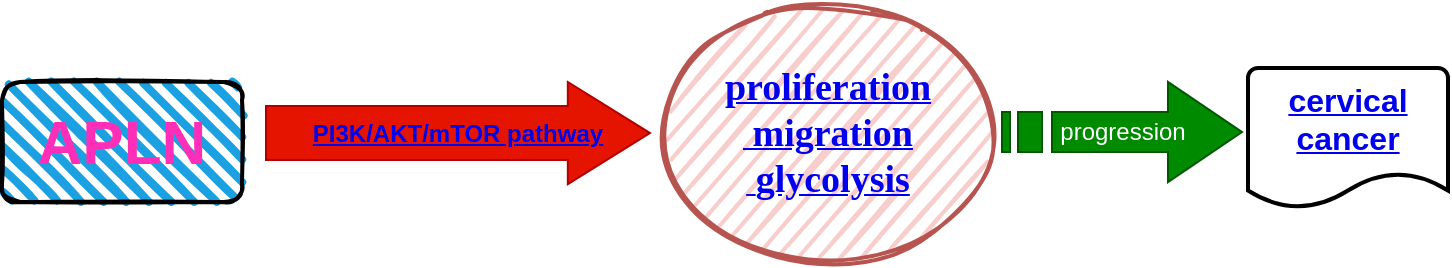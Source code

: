 <mxfile version="22.0.6" type="github">
  <diagram name="第 1 页" id="UNW0oEQCLwWRAKxEsIeE">
    <mxGraphModel dx="1434" dy="764" grid="1" gridSize="10" guides="1" tooltips="1" connect="1" arrows="1" fold="1" page="1" pageScale="1" pageWidth="850" pageHeight="1100" math="0" shadow="0">
      <root>
        <mxCell id="0" />
        <mxCell id="1" parent="0" />
        <mxCell id="A2aBfBPlqFl-kJQ_fUHj-1" value="&lt;span style=&quot;font-size: 31px;&quot;&gt;&lt;font color=&quot;#ff2eb9&quot; style=&quot;font-size: 31px;&quot;&gt;APLN&lt;/font&gt;&lt;/span&gt;" style="rounded=1;whiteSpace=wrap;html=1;strokeWidth=2;fillWeight=4;hachureGap=8;hachureAngle=45;fillColor=#1ba1e2;sketch=1;fontStyle=1;fontSize=31;" vertex="1" parent="1">
          <mxGeometry x="20" y="340" width="120" height="60" as="geometry" />
        </mxCell>
        <mxCell id="A2aBfBPlqFl-kJQ_fUHj-3" value="&lt;a name=&quot;OLE_LINK33&quot; style=&quot;font-size: 19px;&quot;&gt;&lt;/a&gt;&lt;a name=&quot;OLE_LINK32&quot; style=&quot;font-size: 19px;&quot;&gt;&lt;span style=&quot;font-size: 19px;&quot;&gt;proliferation&lt;br style=&quot;font-size: 19px;&quot;&gt;&amp;nbsp;migration&lt;br style=&quot;font-size: 19px;&quot;&gt;&amp;nbsp;&lt;/span&gt;&lt;/a&gt;&lt;a name=&quot;OLE_LINK87&quot; style=&quot;font-size: 19px;&quot;&gt;&lt;/a&gt;&lt;a name=&quot;OLE_LINK88&quot; style=&quot;font-size: 19px;&quot;&gt;&lt;span style=&quot;font-size: 19px;&quot;&gt;&lt;span style=&quot;font-size: 19px;&quot; lang=&quot;EN-US&quot;&gt;glycolysis&lt;/span&gt;&lt;/span&gt;&lt;/a&gt;" style="ellipse;whiteSpace=wrap;html=1;strokeWidth=2;fillWeight=2;hachureGap=8;fillColor=#f8cecc;fillStyle=dots;sketch=1;fontStyle=1;fontSize=19;fontFamily=Times New Roman;strokeColor=#b85450;" vertex="1" parent="1">
          <mxGeometry x="348" y="300.52" width="170" height="130" as="geometry" />
        </mxCell>
        <mxCell id="A2aBfBPlqFl-kJQ_fUHj-5" value="&lt;a name=&quot;OLE_LINK197&quot;&gt;&lt;b&gt;PI3K/AKT/mTOR pathway&lt;/b&gt;&lt;/a&gt;" style="shape=singleArrow;whiteSpace=wrap;html=1;rotation=0;arrowWidth=0.53;arrowSize=0.214;fillColor=#e51400;fontColor=#00FF00;strokeColor=#B20000;" vertex="1" parent="1">
          <mxGeometry x="152" y="340" width="192" height="51.04" as="geometry" />
        </mxCell>
        <mxCell id="A2aBfBPlqFl-kJQ_fUHj-6" value="progression" style="html=1;shadow=0;dashed=0;align=center;verticalAlign=middle;shape=mxgraph.arrows2.stripedArrow;dy=0.6;dx=37;notch=25;fillColor=#008a00;strokeColor=#005700;fontColor=#ffffff;labelPosition=center;verticalLabelPosition=middle;" vertex="1" parent="1">
          <mxGeometry x="520" y="340" width="120" height="50" as="geometry" />
        </mxCell>
        <mxCell id="A2aBfBPlqFl-kJQ_fUHj-8" value="&lt;a name=&quot;OLE_LINK7&quot; style=&quot;font-size: 16px;&quot;&gt;cervical cancer&lt;/a&gt;" style="strokeWidth=2;html=1;shape=mxgraph.flowchart.document2;whiteSpace=wrap;size=0.25;fontSize=16;align=center;verticalAlign=top;fontColor=#CC0000;fontStyle=1" vertex="1" parent="1">
          <mxGeometry x="643" y="333" width="100" height="70" as="geometry" />
        </mxCell>
      </root>
    </mxGraphModel>
  </diagram>
</mxfile>
